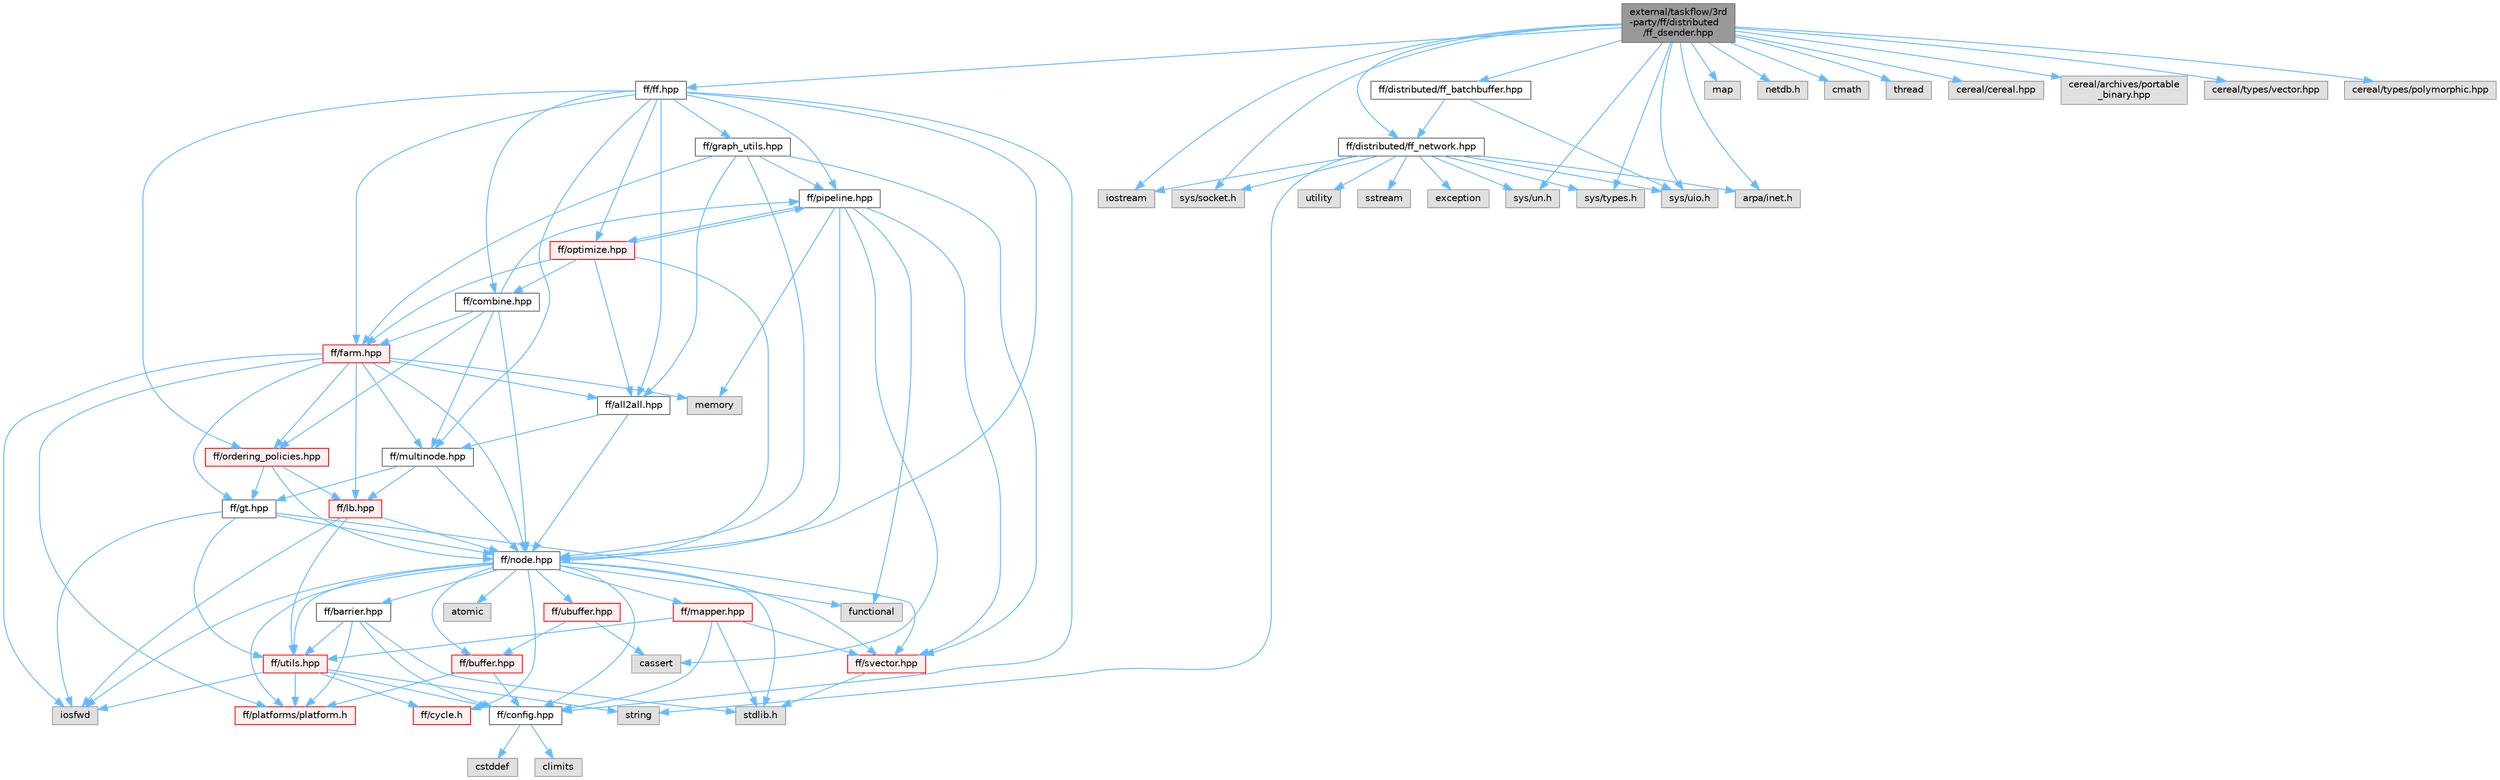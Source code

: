 digraph "external/taskflow/3rd-party/ff/distributed/ff_dsender.hpp"
{
 // LATEX_PDF_SIZE
  bgcolor="transparent";
  edge [fontname=Helvetica,fontsize=10,labelfontname=Helvetica,labelfontsize=10];
  node [fontname=Helvetica,fontsize=10,shape=box,height=0.2,width=0.4];
  Node1 [id="Node000001",label="external/taskflow/3rd\l-party/ff/distributed\l/ff_dsender.hpp",height=0.2,width=0.4,color="gray40", fillcolor="grey60", style="filled", fontcolor="black",tooltip=" "];
  Node1 -> Node2 [id="edge1_Node000001_Node000002",color="steelblue1",style="solid",tooltip=" "];
  Node2 [id="Node000002",label="iostream",height=0.2,width=0.4,color="grey60", fillcolor="#E0E0E0", style="filled",tooltip=" "];
  Node1 -> Node3 [id="edge2_Node000001_Node000003",color="steelblue1",style="solid",tooltip=" "];
  Node3 [id="Node000003",label="map",height=0.2,width=0.4,color="grey60", fillcolor="#E0E0E0", style="filled",tooltip=" "];
  Node1 -> Node4 [id="edge3_Node000001_Node000004",color="steelblue1",style="solid",tooltip=" "];
  Node4 [id="Node000004",label="ff/ff.hpp",height=0.2,width=0.4,color="grey40", fillcolor="white", style="filled",URL="$ff_8hpp.html",tooltip=" "];
  Node4 -> Node5 [id="edge4_Node000004_Node000005",color="steelblue1",style="solid",tooltip=" "];
  Node5 [id="Node000005",label="ff/config.hpp",height=0.2,width=0.4,color="grey40", fillcolor="white", style="filled",URL="$config_8hpp.html",tooltip=" "];
  Node5 -> Node6 [id="edge5_Node000005_Node000006",color="steelblue1",style="solid",tooltip=" "];
  Node6 [id="Node000006",label="cstddef",height=0.2,width=0.4,color="grey60", fillcolor="#E0E0E0", style="filled",tooltip=" "];
  Node5 -> Node7 [id="edge6_Node000005_Node000007",color="steelblue1",style="solid",tooltip=" "];
  Node7 [id="Node000007",label="climits",height=0.2,width=0.4,color="grey60", fillcolor="#E0E0E0", style="filled",tooltip=" "];
  Node4 -> Node8 [id="edge7_Node000004_Node000008",color="steelblue1",style="solid",tooltip=" "];
  Node8 [id="Node000008",label="ff/node.hpp",height=0.2,width=0.4,color="grey40", fillcolor="white", style="filled",URL="$node_8hpp.html",tooltip="FastFlow ff_node"];
  Node8 -> Node9 [id="edge8_Node000008_Node000009",color="steelblue1",style="solid",tooltip=" "];
  Node9 [id="Node000009",label="stdlib.h",height=0.2,width=0.4,color="grey60", fillcolor="#E0E0E0", style="filled",tooltip=" "];
  Node8 -> Node10 [id="edge9_Node000008_Node000010",color="steelblue1",style="solid",tooltip=" "];
  Node10 [id="Node000010",label="iosfwd",height=0.2,width=0.4,color="grey60", fillcolor="#E0E0E0", style="filled",tooltip=" "];
  Node8 -> Node11 [id="edge10_Node000008_Node000011",color="steelblue1",style="solid",tooltip=" "];
  Node11 [id="Node000011",label="functional",height=0.2,width=0.4,color="grey60", fillcolor="#E0E0E0", style="filled",tooltip=" "];
  Node8 -> Node12 [id="edge11_Node000008_Node000012",color="steelblue1",style="solid",tooltip=" "];
  Node12 [id="Node000012",label="ff/platforms/platform.h",height=0.2,width=0.4,color="red", fillcolor="#FFF0F0", style="filled",URL="$external_2taskflow_23rd-party_2ff_2platforms_2_platform_8h.html",tooltip=" "];
  Node8 -> Node14 [id="edge12_Node000008_Node000014",color="steelblue1",style="solid",tooltip=" "];
  Node14 [id="Node000014",label="ff/cycle.h",height=0.2,width=0.4,color="red", fillcolor="#FFF0F0", style="filled",URL="$cycle_8h.html",tooltip=" "];
  Node8 -> Node16 [id="edge13_Node000008_Node000016",color="steelblue1",style="solid",tooltip=" "];
  Node16 [id="Node000016",label="ff/utils.hpp",height=0.2,width=0.4,color="red", fillcolor="#FFF0F0", style="filled",URL="$utils_8hpp.html",tooltip="Utility functions"];
  Node16 -> Node10 [id="edge14_Node000016_Node000010",color="steelblue1",style="solid",tooltip=" "];
  Node16 -> Node5 [id="edge15_Node000016_Node000005",color="steelblue1",style="solid",tooltip=" "];
  Node16 -> Node12 [id="edge16_Node000016_Node000012",color="steelblue1",style="solid",tooltip=" "];
  Node16 -> Node22 [id="edge17_Node000016_Node000022",color="steelblue1",style="solid",tooltip=" "];
  Node22 [id="Node000022",label="string",height=0.2,width=0.4,color="grey60", fillcolor="#E0E0E0", style="filled",tooltip=" "];
  Node16 -> Node14 [id="edge18_Node000016_Node000014",color="steelblue1",style="solid",tooltip=" "];
  Node8 -> Node26 [id="edge19_Node000008_Node000026",color="steelblue1",style="solid",tooltip=" "];
  Node26 [id="Node000026",label="ff/buffer.hpp",height=0.2,width=0.4,color="red", fillcolor="#FFF0F0", style="filled",URL="$buffer_8hpp.html",tooltip="This file contains the definition of the bounded SPSC channel buffer used in FastFlow"];
  Node26 -> Node5 [id="edge20_Node000026_Node000005",color="steelblue1",style="solid",tooltip=" "];
  Node26 -> Node12 [id="edge21_Node000026_Node000012",color="steelblue1",style="solid",tooltip=" "];
  Node8 -> Node27 [id="edge22_Node000008_Node000027",color="steelblue1",style="solid",tooltip=" "];
  Node27 [id="Node000027",label="ff/ubuffer.hpp",height=0.2,width=0.4,color="red", fillcolor="#FFF0F0", style="filled",URL="$ubuffer_8hpp.html",tooltip="This file contains the definition of the unbounded SWSR circular buffer used in FastFlow"];
  Node27 -> Node28 [id="edge23_Node000027_Node000028",color="steelblue1",style="solid",tooltip=" "];
  Node28 [id="Node000028",label="cassert",height=0.2,width=0.4,color="grey60", fillcolor="#E0E0E0", style="filled",tooltip=" "];
  Node27 -> Node26 [id="edge24_Node000027_Node000026",color="steelblue1",style="solid",tooltip=" "];
  Node8 -> Node31 [id="edge25_Node000008_Node000031",color="steelblue1",style="solid",tooltip=" "];
  Node31 [id="Node000031",label="ff/mapper.hpp",height=0.2,width=0.4,color="red", fillcolor="#FFF0F0", style="filled",URL="$mapper_8hpp.html",tooltip="This file contains the thread mapper definition used in FastFlow"];
  Node31 -> Node9 [id="edge26_Node000031_Node000009",color="steelblue1",style="solid",tooltip=" "];
  Node31 -> Node5 [id="edge27_Node000031_Node000005",color="steelblue1",style="solid",tooltip=" "];
  Node31 -> Node32 [id="edge28_Node000031_Node000032",color="steelblue1",style="solid",tooltip=" "];
  Node32 [id="Node000032",label="ff/svector.hpp",height=0.2,width=0.4,color="red", fillcolor="#FFF0F0", style="filled",URL="$svector_8hpp.html",tooltip="Simple yet efficient dynamic vector"];
  Node32 -> Node9 [id="edge29_Node000032_Node000009",color="steelblue1",style="solid",tooltip=" "];
  Node31 -> Node16 [id="edge30_Node000031_Node000016",color="steelblue1",style="solid",tooltip=" "];
  Node8 -> Node5 [id="edge31_Node000008_Node000005",color="steelblue1",style="solid",tooltip=" "];
  Node8 -> Node32 [id="edge32_Node000008_Node000032",color="steelblue1",style="solid",tooltip=" "];
  Node8 -> Node39 [id="edge33_Node000008_Node000039",color="steelblue1",style="solid",tooltip=" "];
  Node39 [id="Node000039",label="ff/barrier.hpp",height=0.2,width=0.4,color="grey40", fillcolor="white", style="filled",URL="$barrier_8hpp.html",tooltip="FastFlow blocking and non-blocking barrier implementations"];
  Node39 -> Node9 [id="edge34_Node000039_Node000009",color="steelblue1",style="solid",tooltip=" "];
  Node39 -> Node12 [id="edge35_Node000039_Node000012",color="steelblue1",style="solid",tooltip=" "];
  Node39 -> Node16 [id="edge36_Node000039_Node000016",color="steelblue1",style="solid",tooltip=" "];
  Node39 -> Node5 [id="edge37_Node000039_Node000005",color="steelblue1",style="solid",tooltip=" "];
  Node8 -> Node40 [id="edge38_Node000008_Node000040",color="steelblue1",style="solid",tooltip=" "];
  Node40 [id="Node000040",label="atomic",height=0.2,width=0.4,color="grey60", fillcolor="#E0E0E0", style="filled",tooltip=" "];
  Node4 -> Node41 [id="edge39_Node000004_Node000041",color="steelblue1",style="solid",tooltip=" "];
  Node41 [id="Node000041",label="ff/multinode.hpp",height=0.2,width=0.4,color="grey40", fillcolor="white", style="filled",URL="$multinode_8hpp.html",tooltip="FastFlow ff_minode ff_monode and typed versions."];
  Node41 -> Node8 [id="edge40_Node000041_Node000008",color="steelblue1",style="solid",tooltip=" "];
  Node41 -> Node42 [id="edge41_Node000041_Node000042",color="steelblue1",style="solid",tooltip=" "];
  Node42 [id="Node000042",label="ff/lb.hpp",height=0.2,width=0.4,color="red", fillcolor="#FFF0F0", style="filled",URL="$lb_8hpp.html",tooltip="Farm Emitter (not a ff_node)"];
  Node42 -> Node10 [id="edge42_Node000042_Node000010",color="steelblue1",style="solid",tooltip=" "];
  Node42 -> Node16 [id="edge43_Node000042_Node000016",color="steelblue1",style="solid",tooltip=" "];
  Node42 -> Node8 [id="edge44_Node000042_Node000008",color="steelblue1",style="solid",tooltip=" "];
  Node41 -> Node44 [id="edge45_Node000041_Node000044",color="steelblue1",style="solid",tooltip=" "];
  Node44 [id="Node000044",label="ff/gt.hpp",height=0.2,width=0.4,color="grey40", fillcolor="white", style="filled",URL="$gt_8hpp.html",tooltip="Farm Collector (it is not a ff_node)"];
  Node44 -> Node10 [id="edge46_Node000044_Node000010",color="steelblue1",style="solid",tooltip=" "];
  Node44 -> Node32 [id="edge47_Node000044_Node000032",color="steelblue1",style="solid",tooltip=" "];
  Node44 -> Node16 [id="edge48_Node000044_Node000016",color="steelblue1",style="solid",tooltip=" "];
  Node44 -> Node8 [id="edge49_Node000044_Node000008",color="steelblue1",style="solid",tooltip=" "];
  Node4 -> Node45 [id="edge50_Node000004_Node000045",color="steelblue1",style="solid",tooltip=" "];
  Node45 [id="Node000045",label="ff/pipeline.hpp",height=0.2,width=0.4,color="grey40", fillcolor="white", style="filled",URL="$3rd-party_2ff_2pipeline_8hpp.html",tooltip="This file implements the pipeline skeleton, both in the high-level pattern syntax (ff::ff_pipe) and l..."];
  Node45 -> Node28 [id="edge51_Node000045_Node000028",color="steelblue1",style="solid",tooltip=" "];
  Node45 -> Node46 [id="edge52_Node000045_Node000046",color="steelblue1",style="solid",tooltip=" "];
  Node46 [id="Node000046",label="memory",height=0.2,width=0.4,color="grey60", fillcolor="#E0E0E0", style="filled",tooltip=" "];
  Node45 -> Node11 [id="edge53_Node000045_Node000011",color="steelblue1",style="solid",tooltip=" "];
  Node45 -> Node32 [id="edge54_Node000045_Node000032",color="steelblue1",style="solid",tooltip=" "];
  Node45 -> Node8 [id="edge55_Node000045_Node000008",color="steelblue1",style="solid",tooltip=" "];
  Node45 -> Node47 [id="edge56_Node000045_Node000047",color="steelblue1",style="solid",tooltip=" "];
  Node47 [id="Node000047",label="ff/optimize.hpp",height=0.2,width=0.4,color="red", fillcolor="#FFF0F0", style="filled",URL="$optimize_8hpp.html",tooltip="FastFlow optimization heuristics"];
  Node47 -> Node8 [id="edge57_Node000047_Node000008",color="steelblue1",style="solid",tooltip=" "];
  Node47 -> Node45 [id="edge58_Node000047_Node000045",color="steelblue1",style="solid",tooltip=" "];
  Node47 -> Node48 [id="edge59_Node000047_Node000048",color="steelblue1",style="solid",tooltip=" "];
  Node48 [id="Node000048",label="ff/farm.hpp",height=0.2,width=0.4,color="red", fillcolor="#FFF0F0", style="filled",URL="$farm_8hpp.html",tooltip="Farm pattern"];
  Node48 -> Node10 [id="edge60_Node000048_Node000010",color="steelblue1",style="solid",tooltip=" "];
  Node48 -> Node46 [id="edge61_Node000048_Node000046",color="steelblue1",style="solid",tooltip=" "];
  Node48 -> Node12 [id="edge62_Node000048_Node000012",color="steelblue1",style="solid",tooltip=" "];
  Node48 -> Node42 [id="edge63_Node000048_Node000042",color="steelblue1",style="solid",tooltip=" "];
  Node48 -> Node44 [id="edge64_Node000048_Node000044",color="steelblue1",style="solid",tooltip=" "];
  Node48 -> Node8 [id="edge65_Node000048_Node000008",color="steelblue1",style="solid",tooltip=" "];
  Node48 -> Node41 [id="edge66_Node000048_Node000041",color="steelblue1",style="solid",tooltip=" "];
  Node48 -> Node49 [id="edge67_Node000048_Node000049",color="steelblue1",style="solid",tooltip=" "];
  Node49 [id="Node000049",label="ff/ordering_policies.hpp",height=0.2,width=0.4,color="red", fillcolor="#FFF0F0", style="filled",URL="$ordering__policies_8hpp.html",tooltip=" "];
  Node49 -> Node42 [id="edge68_Node000049_Node000042",color="steelblue1",style="solid",tooltip=" "];
  Node49 -> Node44 [id="edge69_Node000049_Node000044",color="steelblue1",style="solid",tooltip=" "];
  Node49 -> Node8 [id="edge70_Node000049_Node000008",color="steelblue1",style="solid",tooltip=" "];
  Node48 -> Node51 [id="edge71_Node000048_Node000051",color="steelblue1",style="solid",tooltip=" "];
  Node51 [id="Node000051",label="ff/all2all.hpp",height=0.2,width=0.4,color="grey40", fillcolor="white", style="filled",URL="$all2all_8hpp.html",tooltip="FastFlow all-2-all building block"];
  Node51 -> Node8 [id="edge72_Node000051_Node000008",color="steelblue1",style="solid",tooltip=" "];
  Node51 -> Node41 [id="edge73_Node000051_Node000041",color="steelblue1",style="solid",tooltip=" "];
  Node47 -> Node51 [id="edge74_Node000047_Node000051",color="steelblue1",style="solid",tooltip=" "];
  Node47 -> Node52 [id="edge75_Node000047_Node000052",color="steelblue1",style="solid",tooltip=" "];
  Node52 [id="Node000052",label="ff/combine.hpp",height=0.2,width=0.4,color="grey40", fillcolor="white", style="filled",URL="$combine_8hpp.html",tooltip="FastFlow composition building block"];
  Node52 -> Node8 [id="edge76_Node000052_Node000008",color="steelblue1",style="solid",tooltip=" "];
  Node52 -> Node41 [id="edge77_Node000052_Node000041",color="steelblue1",style="solid",tooltip=" "];
  Node52 -> Node45 [id="edge78_Node000052_Node000045",color="steelblue1",style="solid",tooltip=" "];
  Node52 -> Node49 [id="edge79_Node000052_Node000049",color="steelblue1",style="solid",tooltip=" "];
  Node52 -> Node48 [id="edge80_Node000052_Node000048",color="steelblue1",style="solid",tooltip=" "];
  Node4 -> Node48 [id="edge81_Node000004_Node000048",color="steelblue1",style="solid",tooltip=" "];
  Node4 -> Node51 [id="edge82_Node000004_Node000051",color="steelblue1",style="solid",tooltip=" "];
  Node4 -> Node52 [id="edge83_Node000004_Node000052",color="steelblue1",style="solid",tooltip=" "];
  Node4 -> Node47 [id="edge84_Node000004_Node000047",color="steelblue1",style="solid",tooltip=" "];
  Node4 -> Node49 [id="edge85_Node000004_Node000049",color="steelblue1",style="solid",tooltip=" "];
  Node4 -> Node53 [id="edge86_Node000004_Node000053",color="steelblue1",style="solid",tooltip=" "];
  Node53 [id="Node000053",label="ff/graph_utils.hpp",height=0.2,width=0.4,color="grey40", fillcolor="white", style="filled",URL="$graph__utils_8hpp.html",tooltip="Utility functions for manipulating the concurrency graph"];
  Node53 -> Node32 [id="edge87_Node000053_Node000032",color="steelblue1",style="solid",tooltip=" "];
  Node53 -> Node8 [id="edge88_Node000053_Node000008",color="steelblue1",style="solid",tooltip=" "];
  Node53 -> Node48 [id="edge89_Node000053_Node000048",color="steelblue1",style="solid",tooltip=" "];
  Node53 -> Node51 [id="edge90_Node000053_Node000051",color="steelblue1",style="solid",tooltip=" "];
  Node53 -> Node45 [id="edge91_Node000053_Node000045",color="steelblue1",style="solid",tooltip=" "];
  Node1 -> Node54 [id="edge92_Node000001_Node000054",color="steelblue1",style="solid",tooltip=" "];
  Node54 [id="Node000054",label="ff/distributed/ff_network.hpp",height=0.2,width=0.4,color="grey40", fillcolor="white", style="filled",URL="$ff__network_8hpp.html",tooltip=" "];
  Node54 -> Node55 [id="edge93_Node000054_Node000055",color="steelblue1",style="solid",tooltip=" "];
  Node55 [id="Node000055",label="sstream",height=0.2,width=0.4,color="grey60", fillcolor="#E0E0E0", style="filled",tooltip=" "];
  Node54 -> Node2 [id="edge94_Node000054_Node000002",color="steelblue1",style="solid",tooltip=" "];
  Node54 -> Node56 [id="edge95_Node000054_Node000056",color="steelblue1",style="solid",tooltip=" "];
  Node56 [id="Node000056",label="exception",height=0.2,width=0.4,color="grey60", fillcolor="#E0E0E0", style="filled",tooltip=" "];
  Node54 -> Node22 [id="edge96_Node000054_Node000022",color="steelblue1",style="solid",tooltip=" "];
  Node54 -> Node57 [id="edge97_Node000054_Node000057",color="steelblue1",style="solid",tooltip=" "];
  Node57 [id="Node000057",label="utility",height=0.2,width=0.4,color="grey60", fillcolor="#E0E0E0", style="filled",tooltip=" "];
  Node54 -> Node58 [id="edge98_Node000054_Node000058",color="steelblue1",style="solid",tooltip=" "];
  Node58 [id="Node000058",label="sys/socket.h",height=0.2,width=0.4,color="grey60", fillcolor="#E0E0E0", style="filled",tooltip=" "];
  Node54 -> Node59 [id="edge99_Node000054_Node000059",color="steelblue1",style="solid",tooltip=" "];
  Node59 [id="Node000059",label="sys/un.h",height=0.2,width=0.4,color="grey60", fillcolor="#E0E0E0", style="filled",tooltip=" "];
  Node54 -> Node60 [id="edge100_Node000054_Node000060",color="steelblue1",style="solid",tooltip=" "];
  Node60 [id="Node000060",label="sys/types.h",height=0.2,width=0.4,color="grey60", fillcolor="#E0E0E0", style="filled",tooltip=" "];
  Node54 -> Node61 [id="edge101_Node000054_Node000061",color="steelblue1",style="solid",tooltip=" "];
  Node61 [id="Node000061",label="sys/uio.h",height=0.2,width=0.4,color="grey60", fillcolor="#E0E0E0", style="filled",tooltip=" "];
  Node54 -> Node62 [id="edge102_Node000054_Node000062",color="steelblue1",style="solid",tooltip=" "];
  Node62 [id="Node000062",label="arpa/inet.h",height=0.2,width=0.4,color="grey60", fillcolor="#E0E0E0", style="filled",tooltip=" "];
  Node1 -> Node63 [id="edge103_Node000001_Node000063",color="steelblue1",style="solid",tooltip=" "];
  Node63 [id="Node000063",label="ff/distributed/ff_batchbuffer.hpp",height=0.2,width=0.4,color="grey40", fillcolor="white", style="filled",URL="$ff__batchbuffer_8hpp.html",tooltip=" "];
  Node63 -> Node54 [id="edge104_Node000063_Node000054",color="steelblue1",style="solid",tooltip=" "];
  Node63 -> Node61 [id="edge105_Node000063_Node000061",color="steelblue1",style="solid",tooltip=" "];
  Node1 -> Node58 [id="edge106_Node000001_Node000058",color="steelblue1",style="solid",tooltip=" "];
  Node1 -> Node59 [id="edge107_Node000001_Node000059",color="steelblue1",style="solid",tooltip=" "];
  Node1 -> Node61 [id="edge108_Node000001_Node000061",color="steelblue1",style="solid",tooltip=" "];
  Node1 -> Node62 [id="edge109_Node000001_Node000062",color="steelblue1",style="solid",tooltip=" "];
  Node1 -> Node60 [id="edge110_Node000001_Node000060",color="steelblue1",style="solid",tooltip=" "];
  Node1 -> Node64 [id="edge111_Node000001_Node000064",color="steelblue1",style="solid",tooltip=" "];
  Node64 [id="Node000064",label="netdb.h",height=0.2,width=0.4,color="grey60", fillcolor="#E0E0E0", style="filled",tooltip=" "];
  Node1 -> Node65 [id="edge112_Node000001_Node000065",color="steelblue1",style="solid",tooltip=" "];
  Node65 [id="Node000065",label="cmath",height=0.2,width=0.4,color="grey60", fillcolor="#E0E0E0", style="filled",tooltip=" "];
  Node1 -> Node66 [id="edge113_Node000001_Node000066",color="steelblue1",style="solid",tooltip=" "];
  Node66 [id="Node000066",label="thread",height=0.2,width=0.4,color="grey60", fillcolor="#E0E0E0", style="filled",tooltip=" "];
  Node1 -> Node67 [id="edge114_Node000001_Node000067",color="steelblue1",style="solid",tooltip=" "];
  Node67 [id="Node000067",label="cereal/cereal.hpp",height=0.2,width=0.4,color="grey60", fillcolor="#E0E0E0", style="filled",tooltip=" "];
  Node1 -> Node68 [id="edge115_Node000001_Node000068",color="steelblue1",style="solid",tooltip=" "];
  Node68 [id="Node000068",label="cereal/archives/portable\l_binary.hpp",height=0.2,width=0.4,color="grey60", fillcolor="#E0E0E0", style="filled",tooltip=" "];
  Node1 -> Node69 [id="edge116_Node000001_Node000069",color="steelblue1",style="solid",tooltip=" "];
  Node69 [id="Node000069",label="cereal/types/vector.hpp",height=0.2,width=0.4,color="grey60", fillcolor="#E0E0E0", style="filled",tooltip=" "];
  Node1 -> Node70 [id="edge117_Node000001_Node000070",color="steelblue1",style="solid",tooltip=" "];
  Node70 [id="Node000070",label="cereal/types/polymorphic.hpp",height=0.2,width=0.4,color="grey60", fillcolor="#E0E0E0", style="filled",tooltip=" "];
}
